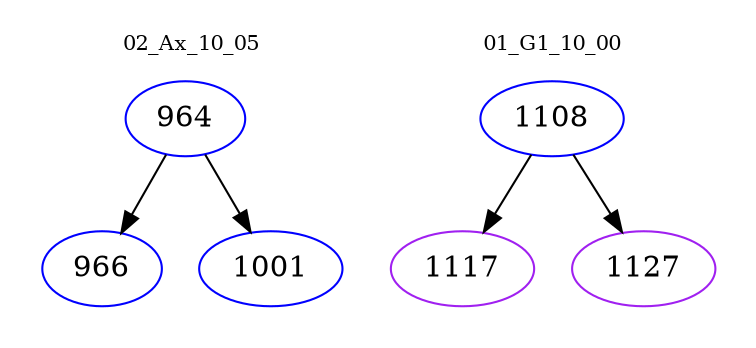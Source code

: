 digraph{
subgraph cluster_0 {
color = white
label = "02_Ax_10_05";
fontsize=10;
T0_964 [label="964", color="blue"]
T0_964 -> T0_966 [color="black"]
T0_966 [label="966", color="blue"]
T0_964 -> T0_1001 [color="black"]
T0_1001 [label="1001", color="blue"]
}
subgraph cluster_1 {
color = white
label = "01_G1_10_00";
fontsize=10;
T1_1108 [label="1108", color="blue"]
T1_1108 -> T1_1117 [color="black"]
T1_1117 [label="1117", color="purple"]
T1_1108 -> T1_1127 [color="black"]
T1_1127 [label="1127", color="purple"]
}
}
